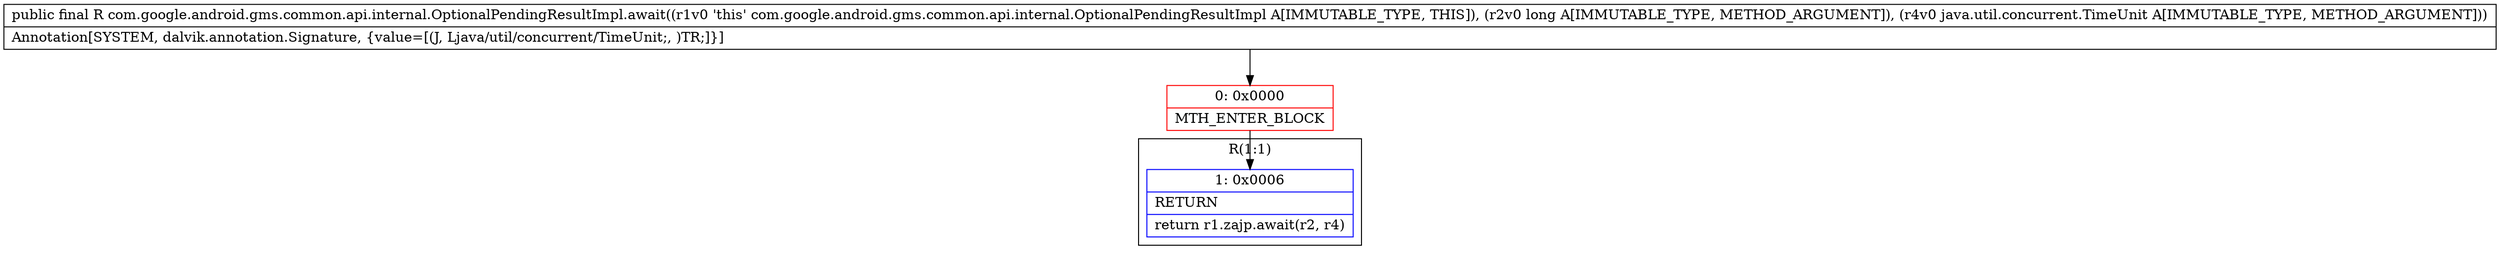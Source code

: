 digraph "CFG forcom.google.android.gms.common.api.internal.OptionalPendingResultImpl.await(JLjava\/util\/concurrent\/TimeUnit;)Lcom\/google\/android\/gms\/common\/api\/Result;" {
subgraph cluster_Region_457983386 {
label = "R(1:1)";
node [shape=record,color=blue];
Node_1 [shape=record,label="{1\:\ 0x0006|RETURN\l|return r1.zajp.await(r2, r4)\l}"];
}
Node_0 [shape=record,color=red,label="{0\:\ 0x0000|MTH_ENTER_BLOCK\l}"];
MethodNode[shape=record,label="{public final R com.google.android.gms.common.api.internal.OptionalPendingResultImpl.await((r1v0 'this' com.google.android.gms.common.api.internal.OptionalPendingResultImpl A[IMMUTABLE_TYPE, THIS]), (r2v0 long A[IMMUTABLE_TYPE, METHOD_ARGUMENT]), (r4v0 java.util.concurrent.TimeUnit A[IMMUTABLE_TYPE, METHOD_ARGUMENT]))  | Annotation[SYSTEM, dalvik.annotation.Signature, \{value=[(J, Ljava\/util\/concurrent\/TimeUnit;, )TR;]\}]\l}"];
MethodNode -> Node_0;
Node_0 -> Node_1;
}

